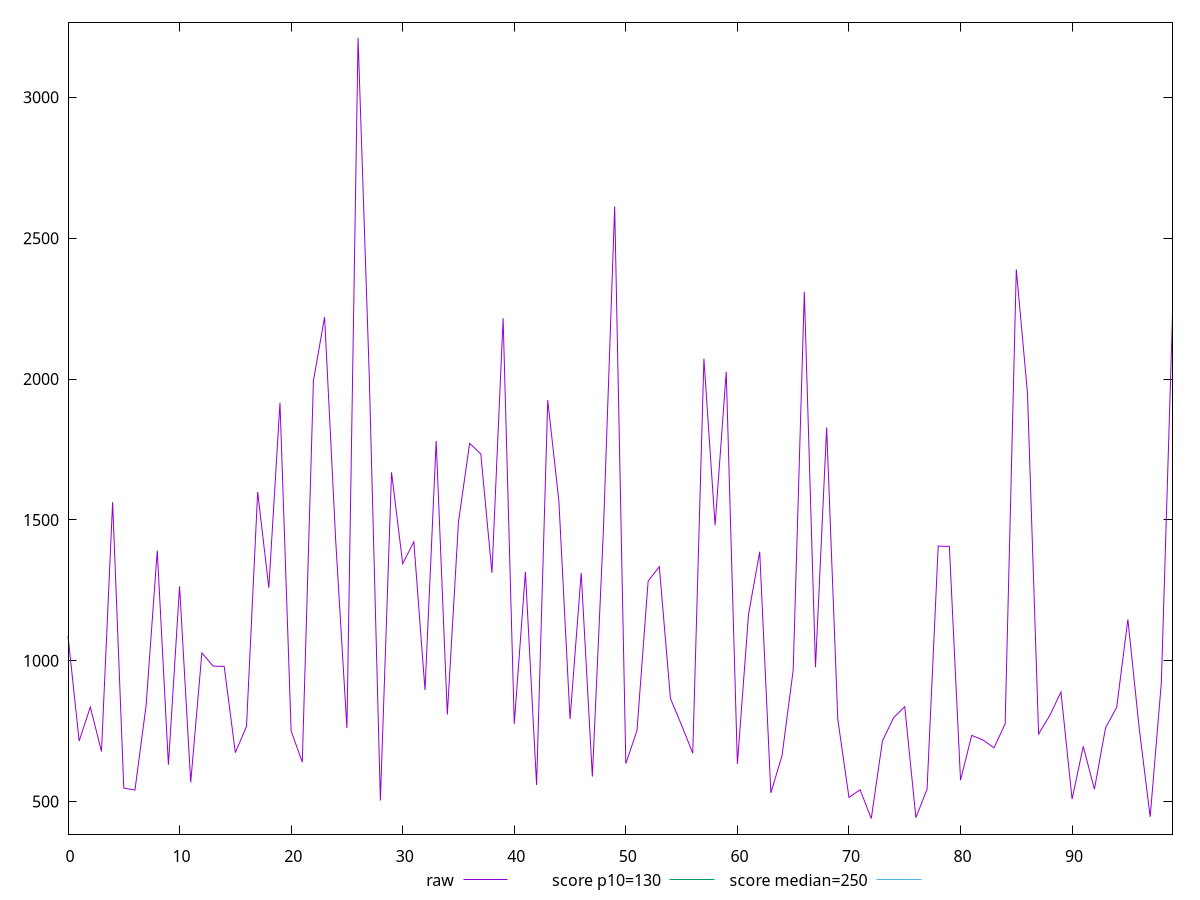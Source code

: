 reset

$raw <<EOF
0 1088.0000000000036
1 715
2 835.9999999999982
3 678
4 1563.0000000000018
5 548
6 541
7 841.0000000000009
8 1391.0000000000036
9 631
10 1264.0000000000018
11 568
12 1028.000000000001
13 981.0000000000009
14 980
15 674
16 767
17 1598.9999999999982
18 1258.9999999999982
19 1916.0000000000036
20 751
21 640.0000000000009
22 1994.999999999999
23 2220.000000000001
24 1422.9999999999982
25 761
26 3211.0000000000055
27 2014.999999999999
28 504
29 1669
30 1345.0000000000018
31 1421.9999999999982
32 896.0000000000018
33 1779.9999999999964
34 809
35 1492.999999999999
36 1772.0000000000018
37 1733.9999999999982
38 1312
39 2216
40 776
41 1315.0000000000018
42 559
43 1925.0000000000018
44 1566.0000000000018
45 793
46 1311.9999999999982
47 589
48 1473.0000000000018
49 2612.999999999998
50 635
51 752
52 1283
53 1333.9999999999982
54 866.0000000000018
55 771
56 672
57 2071.999999999999
58 1481
59 2026.0000000000018
60 634
61 1165.0000000000018
62 1387
63 531
64 663
65 965.9999999999991
66 2310.000000000002
67 976.9999999999982
68 1827.9999999999982
69 792.0000000000018
70 515
71 542
72 440
73 715
74 798
75 837
76 443
77 544
78 1407
79 1406.0000000000018
80 576.0000000000018
81 735
82 719.0000000000018
83 690.9999999999991
84 775.9999999999991
85 2388.9999999999964
86 1951.0000000000018
87 739.9999999999982
88 806
89 889
90 509
91 696
92 544
93 762
94 835
95 1147
96 766
97 446
98 922.0000000000018
99 2225.999999999998
EOF

set key outside below
set xrange [0:99]
set yrange [384.57999999999987:3266.4200000000055]
set trange [384.57999999999987:3266.4200000000055]
set terminal svg size 640, 500 enhanced background rgb 'white'
set output "report_00013_2021-02-09T12-04-24.940Z/max-potential-fid/samples/pages+cached/raw/values.svg"

plot $raw title "raw" with line, \
     130 title "score p10=130", \
     250 title "score median=250"

reset
